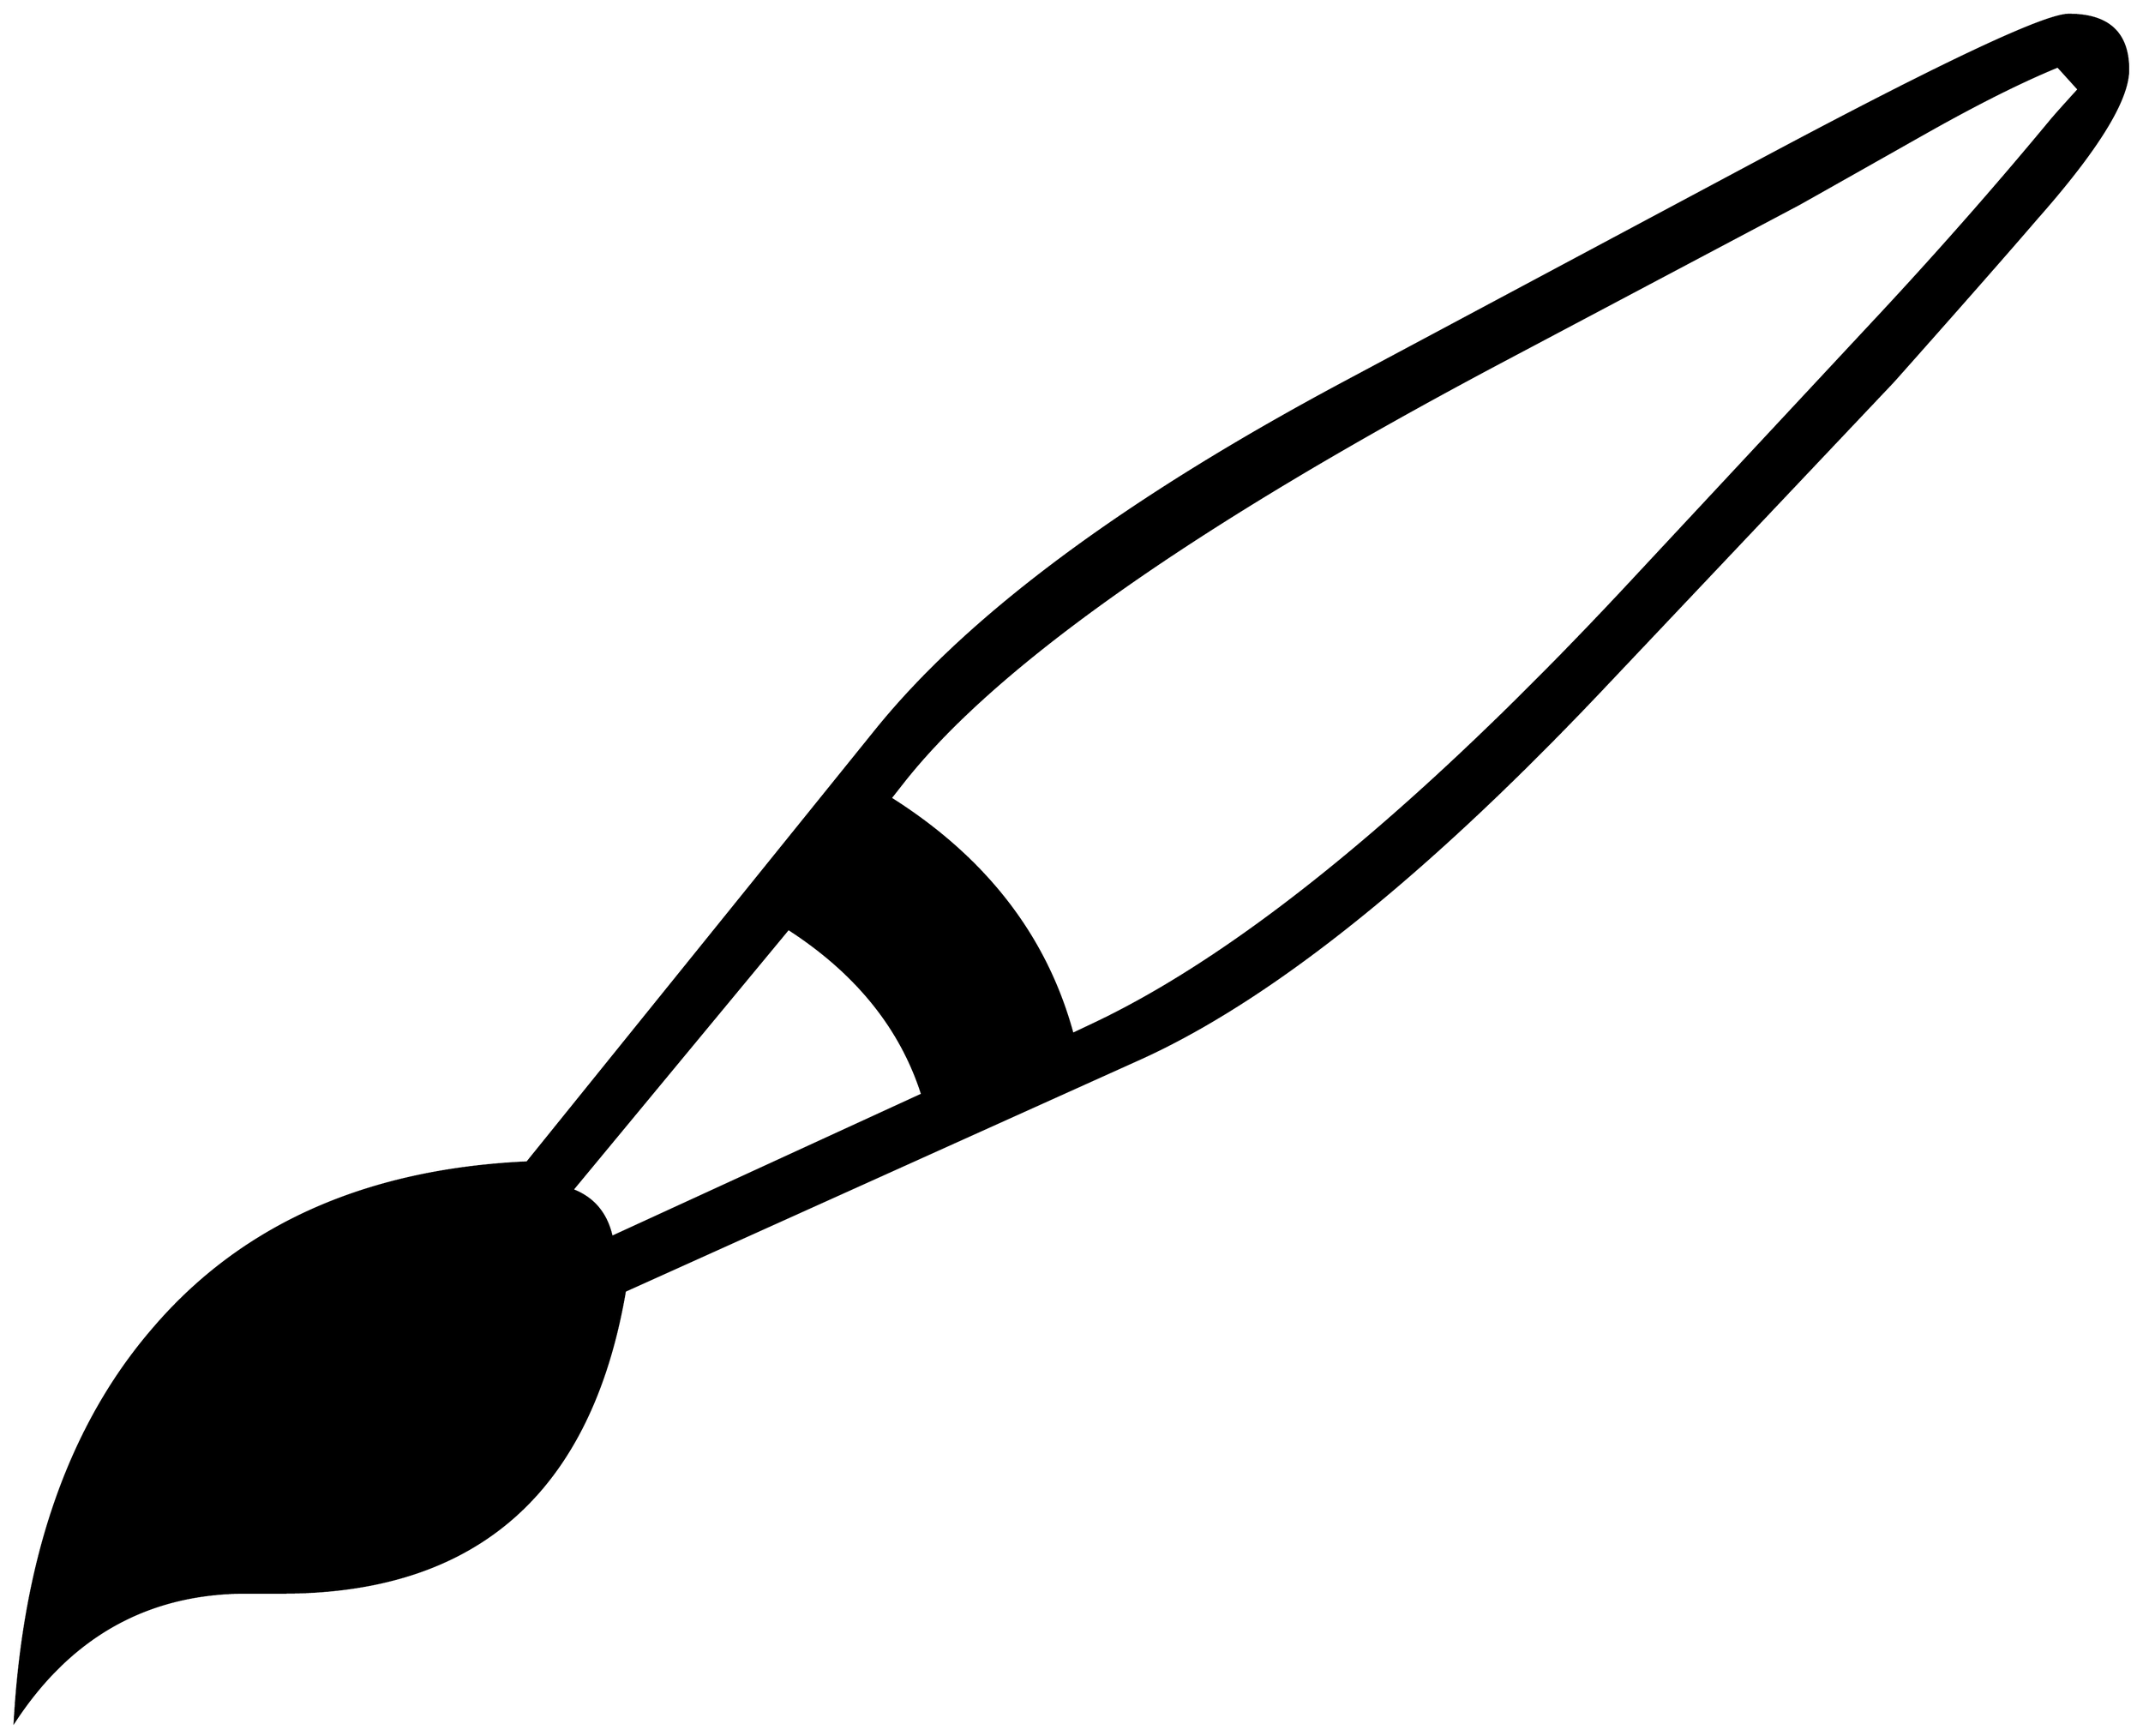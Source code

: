 


\begin{tikzpicture}[y=0.80pt, x=0.80pt, yscale=-1.0, xscale=1.0, inner sep=0pt, outer sep=0pt]
\begin{scope}[shift={(100.0,1864.0)},nonzero rule]
  \path[draw=.,fill=.,line width=1.600pt] (2000.0,-1468.0) ..
    controls (2000.0,-1440.667) and (1972.333,-1395.667) ..
    (1917.0,-1333.0) .. controls (1888.333,-1299.667) and
    (1844.667,-1250.0) .. (1786.0,-1184.0) -- (1522.0,-905.0) ..
    controls (1359.333,-733.0) and (1218.0,-620.0) ..
    (1098.0,-566.0) -- (630.0,-355.0) .. controls (598.667,-171.667)
    and (494.667,-80.0) .. (318.0,-80.0) -- (285.0,-80.0) ..
    controls (195.667,-80.0) and (125.333,-41.0) .. (74.0,37.0) ..
    controls (82.667,-113.667) and (124.667,-232.667) .. (200.0,-320.0)
    .. controls (280.667,-414.667) and (394.333,-465.333) ..
    (541.0,-472.0) -- (859.0,-866.0) .. controls (943.0,-970.0)
    and (1084.667,-1075.333) .. (1284.0,-1182.0) -- (1664.0,-1385.0)
    .. controls (1830.0,-1473.667) and (1924.0,-1518.0) ..
    (1946.0,-1518.0) .. controls (1982.0,-1518.0) and
    (2000.0,-1501.333) .. (2000.0,-1468.0) --
    cycle(1955.0,-1450.0) -- (1936.0,-1471.0) .. controls
    (1903.333,-1457.667) and (1863.333,-1437.667) .. (1816.0,-1411.0) ..
    controls (1739.333,-1367.667) and (1700.333,-1345.667) ..
    (1699.0,-1345.0) -- (1431.0,-1203.0) .. controls
    (1150.333,-1054.333) and (967.667,-926.0) .. (883.0,-818.0) --
    (872.0,-804.0) .. controls (958.667,-749.333) and
    (1014.0,-677.667) .. (1038.0,-589.0) -- (1057.0,-598.0) ..
    controls (1193.667,-662.667) and (1357.0,-797.0) ..
    (1547.0,-1001.0) -- (1767.0,-1237.0) .. controls
    (1824.333,-1298.333) and (1878.667,-1360.0) .. (1930.0,-1422.0) ..
    controls (1933.333,-1426.0) and (1941.667,-1435.333) ..
    (1955.0,-1450.0) -- cycle(901.0,-534.0) .. controls
    (881.667,-594.667) and (841.0,-645.0) .. (779.0,-685.0) --
    (582.0,-447.0) .. controls (601.333,-439.667) and (613.333,-425.333)
    .. (618.0,-404.0) -- (901.0,-534.0) -- cycle;
\end{scope}

\end{tikzpicture}

